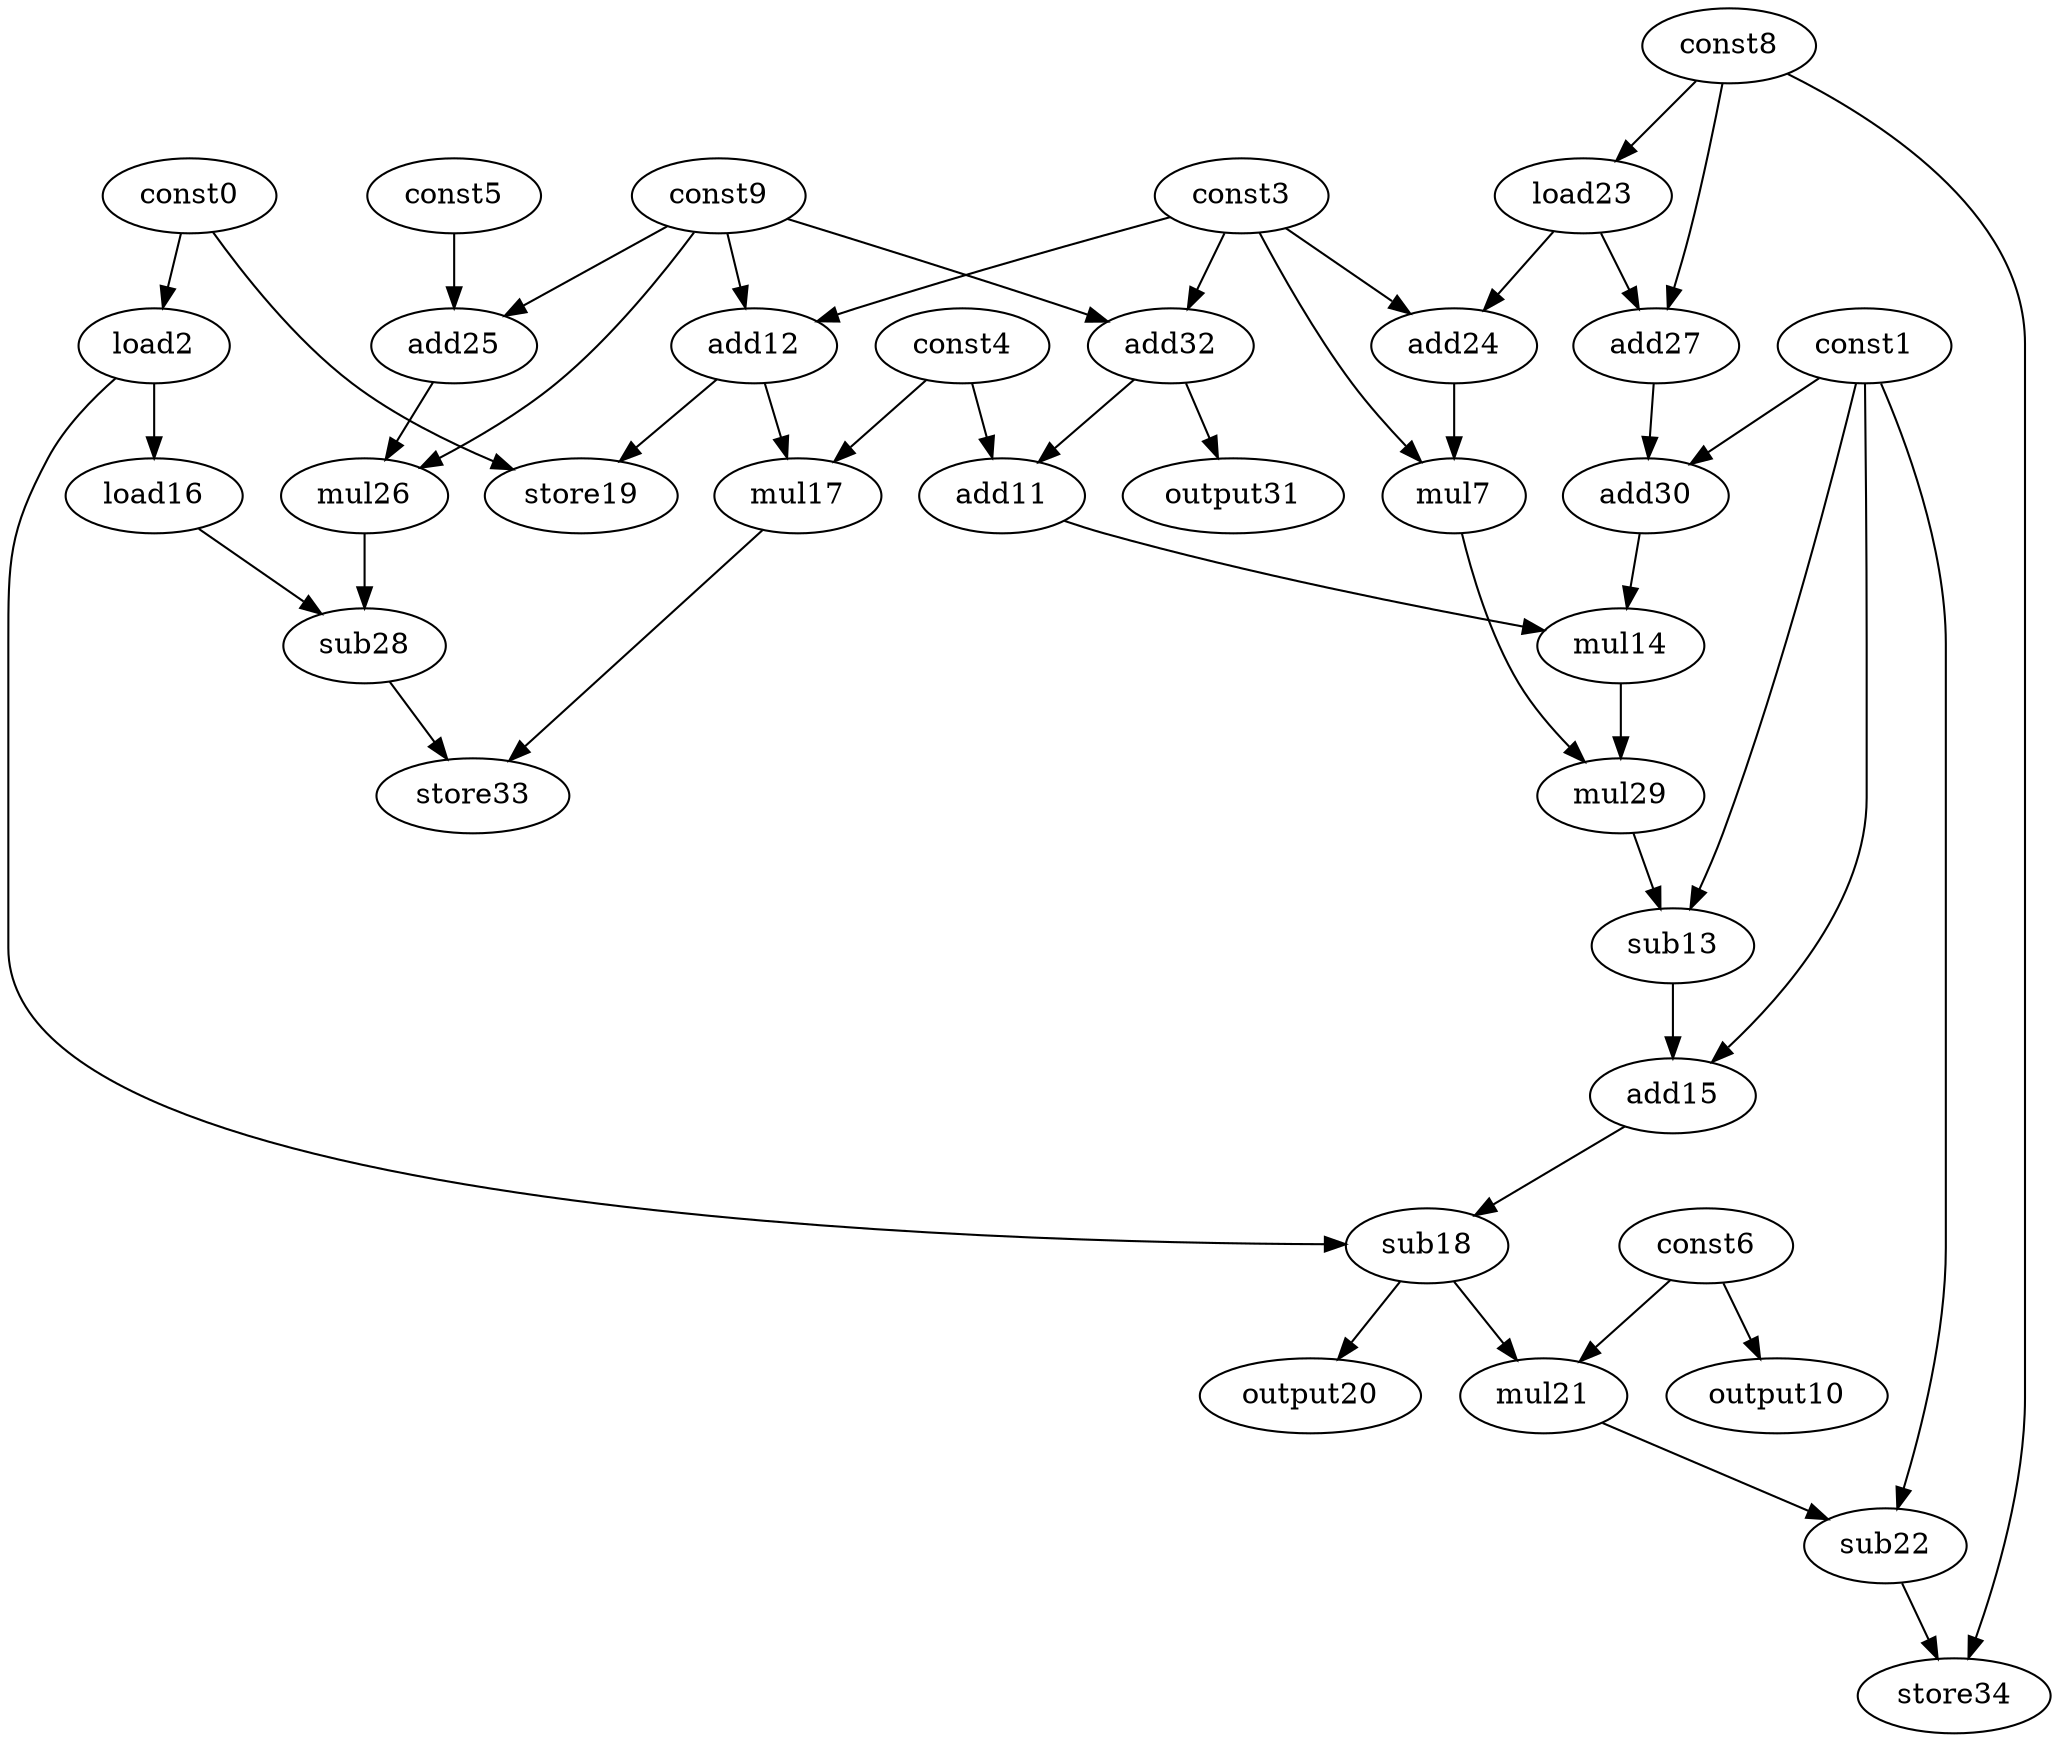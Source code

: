 digraph G { 
const0[opcode=const]; 
const1[opcode=const]; 
load2[opcode=load]; 
const3[opcode=const]; 
const4[opcode=const]; 
const5[opcode=const]; 
const6[opcode=const]; 
mul7[opcode=mul]; 
const8[opcode=const]; 
const9[opcode=const]; 
output10[opcode=output]; 
add11[opcode=add]; 
add12[opcode=add]; 
sub13[opcode=sub]; 
mul14[opcode=mul]; 
add15[opcode=add]; 
load16[opcode=load]; 
mul17[opcode=mul]; 
sub18[opcode=sub]; 
store19[opcode=store]; 
output20[opcode=output]; 
mul21[opcode=mul]; 
sub22[opcode=sub]; 
load23[opcode=load]; 
add24[opcode=add]; 
add25[opcode=add]; 
mul26[opcode=mul]; 
add27[opcode=add]; 
sub28[opcode=sub]; 
mul29[opcode=mul]; 
add30[opcode=add]; 
output31[opcode=output]; 
add32[opcode=add]; 
store33[opcode=store]; 
store34[opcode=store]; 
const0->load2[operand=0];
const6->output10[operand=0];
const9->add12[operand=0];
const3->add12[operand=1];
const8->load23[operand=0];
const9->add25[operand=0];
const5->add25[operand=1];
const9->add32[operand=0];
const3->add32[operand=1];
add32->add11[operand=0];
const4->add11[operand=1];
load2->load16[operand=0];
const4->mul17[operand=0];
add12->mul17[operand=1];
const0->store19[operand=0];
add12->store19[operand=1];
const3->add24[operand=0];
load23->add24[operand=1];
const9->mul26[operand=0];
add25->mul26[operand=1];
const8->add27[operand=0];
load23->add27[operand=1];
add32->output31[operand=0];
add24->mul7[operand=0];
const3->mul7[operand=1];
load16->sub28[operand=0];
mul26->sub28[operand=1];
const1->add30[operand=0];
add27->add30[operand=1];
add11->mul14[operand=0];
add30->mul14[operand=1];
mul17->store33[operand=0];
sub28->store33[operand=1];
mul14->mul29[operand=0];
mul7->mul29[operand=1];
const1->sub13[operand=0];
mul29->sub13[operand=1];
const1->add15[operand=0];
sub13->add15[operand=1];
load2->sub18[operand=0];
add15->sub18[operand=1];
sub18->output20[operand=0];
sub18->mul21[operand=0];
const6->mul21[operand=1];
const1->sub22[operand=0];
mul21->sub22[operand=1];
const8->store34[operand=0];
sub22->store34[operand=1];
}
